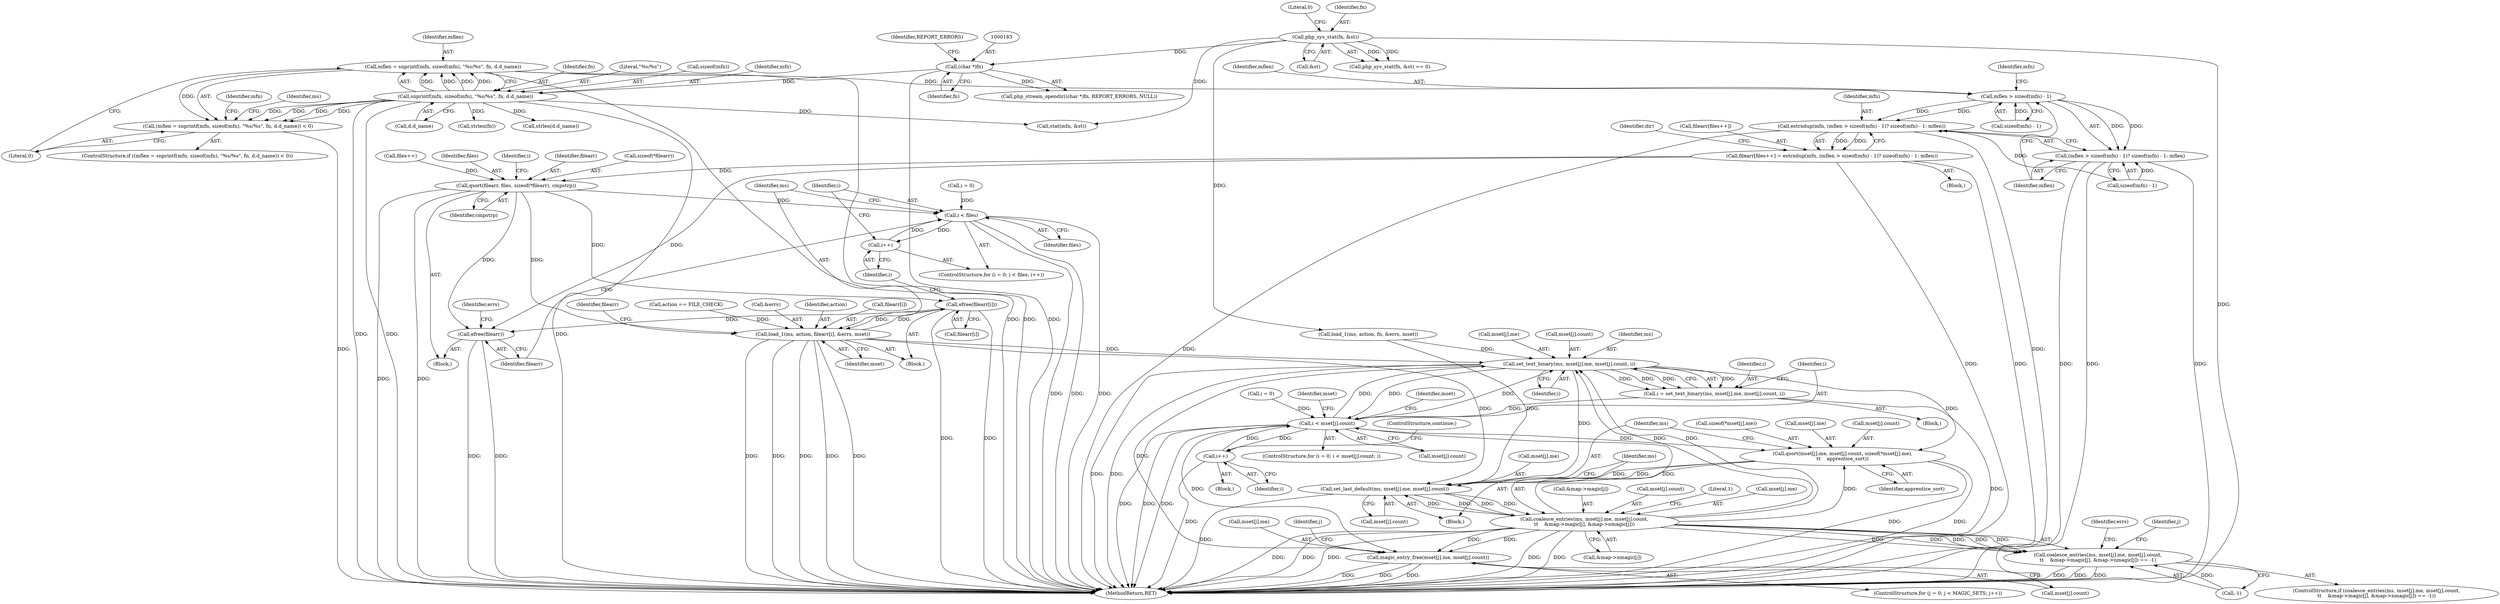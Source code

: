 digraph "0_php_a72cd07f2983dc43a6bb35209dc4687852e53c09@API" {
"1000202" [label="(Call,mflen = snprintf(mfn, sizeof(mfn), \"%s/%s\", fn, d.d_name))"];
"1000204" [label="(Call,snprintf(mfn, sizeof(mfn), \"%s/%s\", fn, d.d_name))"];
"1000182" [label="(Call,(char *)fn)"];
"1000167" [label="(Call,php_sys_stat(fn, &st))"];
"1000201" [label="(Call,(mflen = snprintf(mfn, sizeof(mfn), \"%s/%s\", fn, d.d_name)) < 0)"];
"1000287" [label="(Call,mflen > sizeof(mfn) - 1)"];
"1000284" [label="(Call,estrndup(mfn, (mflen > sizeof(mfn) - 1)? sizeof(mfn) - 1: mflen))"];
"1000279" [label="(Call,filearr[files++] = estrndup(mfn, (mflen > sizeof(mfn) - 1)? sizeof(mfn) - 1: mflen))"];
"1000300" [label="(Call,qsort(filearr, files, sizeof(*filearr), cmpstrp))"];
"1000311" [label="(Call,i < files)"];
"1000314" [label="(Call,i++)"];
"1000317" [label="(Call,load_1(ms, action, filearr[i], &errs, mset))"];
"1000326" [label="(Call,efree(filearr[i]))"];
"1000330" [label="(Call,efree(filearr))"];
"1000385" [label="(Call,set_text_binary(ms, mset[j].me, mset[j].count, i))"];
"1000357" [label="(Call,i < mset[j].count)"];
"1000380" [label="(Call,i++)"];
"1000398" [label="(Call,qsort(mset[j].me, mset[j].count, sizeof(*mset[j].me),\n\t\t    apprentice_sort))"];
"1000417" [label="(Call,set_last_default(ms, mset[j].me, mset[j].count))"];
"1000431" [label="(Call,coalesce_entries(ms, mset[j].me, mset[j].count,\n\t\t    &map->magic[j], &map->nmagic[j]))"];
"1000430" [label="(Call,coalesce_entries(ms, mset[j].me, mset[j].count,\n\t\t    &map->magic[j], &map->nmagic[j]) == -1)"];
"1000471" [label="(Call,magic_entry_free(mset[j].me, mset[j].count))"];
"1000383" [label="(Call,i = set_text_binary(ms, mset[j].me, mset[j].count, i))"];
"1000286" [label="(Call,(mflen > sizeof(mfn) - 1)? sizeof(mfn) - 1: mflen)"];
"1000328" [label="(Identifier,filearr)"];
"1000443" [label="(Call,&map->magic[j])"];
"1000209" [label="(Identifier,fn)"];
"1000167" [label="(Call,php_sys_stat(fn, &st))"];
"1000341" [label="(Identifier,errs)"];
"1000331" [label="(Identifier,filearr)"];
"1000280" [label="(Call,filearr[files++])"];
"1000317" [label="(Call,load_1(ms, action, filearr[i], &errs, mset))"];
"1000384" [label="(Identifier,i)"];
"1000326" [label="(Call,efree(filearr[i]))"];
"1000284" [label="(Call,estrndup(mfn, (mflen > sizeof(mfn) - 1)? sizeof(mfn) - 1: mflen))"];
"1000208" [label="(Literal,\"%s/%s\")"];
"1000357" [label="(Call,i < mset[j].count)"];
"1000235" [label="(Identifier,mfn)"];
"1000381" [label="(Identifier,i)"];
"1000358" [label="(Identifier,i)"];
"1000307" [label="(ControlStructure,for (i = 0; i < files; i++))"];
"1000353" [label="(ControlStructure,for (i = 0; i < mset[j].count; ))"];
"1000438" [label="(Call,mset[j].count)"];
"1000171" [label="(Literal,0)"];
"1000201" [label="(Call,(mflen = snprintf(mfn, sizeof(mfn), \"%s/%s\", fn, d.d_name)) < 0)"];
"1000210" [label="(Call,d.d_name)"];
"1000401" [label="(Identifier,mset)"];
"1000204" [label="(Call,snprintf(mfn, sizeof(mfn), \"%s/%s\", fn, d.d_name))"];
"1000155" [label="(Call,action == FILE_CHECK)"];
"1000302" [label="(Identifier,files)"];
"1000213" [label="(Literal,0)"];
"1000318" [label="(Identifier,ms)"];
"1000196" [label="(Identifier,dir)"];
"1000386" [label="(Identifier,ms)"];
"1000385" [label="(Call,set_text_binary(ms, mset[j].me, mset[j].count, i))"];
"1000513" [label="(MethodReturn,RET)"];
"1000300" [label="(Call,qsort(filearr, files, sizeof(*filearr), cmpstrp))"];
"1000456" [label="(Literal,1)"];
"1000279" [label="(Call,filearr[files++] = estrndup(mfn, (mflen > sizeof(mfn) - 1)? sizeof(mfn) - 1: mflen))"];
"1000449" [label="(Call,&map->nmagic[j])"];
"1000455" [label="(Call,-1)"];
"1000287" [label="(Call,mflen > sizeof(mfn) - 1)"];
"1000309" [label="(Identifier,i)"];
"1000459" [label="(Identifier,errs)"];
"1000181" [label="(Call,php_stream_opendir((char *)fn, REPORT_ERRORS, NULL))"];
"1000199" [label="(Block,)"];
"1000424" [label="(Call,mset[j].count)"];
"1000315" [label="(Identifier,i)"];
"1000429" [label="(ControlStructure,if (coalesce_entries(ms, mset[j].me, mset[j].count,\n\t\t    &map->magic[j], &map->nmagic[j]) == -1))"];
"1000418" [label="(Identifier,ms)"];
"1000306" [label="(Identifier,cmpstrp)"];
"1000176" [label="(Block,)"];
"1000351" [label="(Identifier,j)"];
"1000417" [label="(Call,set_last_default(ms, mset[j].me, mset[j].count))"];
"1000387" [label="(Call,mset[j].me)"];
"1000354" [label="(Call,i = 0)"];
"1000416" [label="(Identifier,apprentice_sort)"];
"1000431" [label="(Call,coalesce_entries(ms, mset[j].me, mset[j].count,\n\t\t    &map->magic[j], &map->nmagic[j]))"];
"1000380" [label="(Call,i++)"];
"1000218" [label="(Call,strlen(fn))"];
"1000323" [label="(Call,&errs)"];
"1000234" [label="(Call,stat(mfn, &st))"];
"1000200" [label="(ControlStructure,if ((mflen = snprintf(mfn, sizeof(mfn), \"%s/%s\", fn, d.d_name)) < 0))"];
"1000392" [label="(Call,mset[j].count)"];
"1000379" [label="(Block,)"];
"1000288" [label="(Identifier,mflen)"];
"1000462" [label="(ControlStructure,for (j = 0; j < MAGIC_SETS; j++))"];
"1000314" [label="(Call,i++)"];
"1000185" [label="(Identifier,REPORT_ERRORS)"];
"1000168" [label="(Identifier,fn)"];
"1000372" [label="(Identifier,mset)"];
"1000312" [label="(Identifier,i)"];
"1000397" [label="(Identifier,i)"];
"1000202" [label="(Call,mflen = snprintf(mfn, sizeof(mfn), \"%s/%s\", fn, d.d_name))"];
"1000203" [label="(Identifier,mflen)"];
"1000471" [label="(Call,magic_entry_free(mset[j].me, mset[j].count))"];
"1000419" [label="(Call,mset[j].me)"];
"1000216" [label="(Identifier,ms)"];
"1000295" [label="(Identifier,mfn)"];
"1000383" [label="(Call,i = set_text_binary(ms, mset[j].me, mset[j].count, i))"];
"1000316" [label="(Block,)"];
"1000327" [label="(Call,filearr[i])"];
"1000325" [label="(Identifier,mset)"];
"1000409" [label="(Call,sizeof(*mset[j].me))"];
"1000169" [label="(Call,&st)"];
"1000333" [label="(Call,load_1(ms, action, fn, &errs, mset))"];
"1000399" [label="(Call,mset[j].me)"];
"1000472" [label="(Call,mset[j].me)"];
"1000301" [label="(Identifier,filearr)"];
"1000293" [label="(Call,sizeof(mfn) - 1)"];
"1000319" [label="(Identifier,action)"];
"1000433" [label="(Call,mset[j].me)"];
"1000221" [label="(Call,strlen(d.d_name))"];
"1000311" [label="(Call,i < files)"];
"1000382" [label="(ControlStructure,continue;)"];
"1000285" [label="(Identifier,mfn)"];
"1000330" [label="(Call,efree(filearr))"];
"1000303" [label="(Call,sizeof(*filearr))"];
"1000477" [label="(Call,mset[j].count)"];
"1000313" [label="(Identifier,files)"];
"1000282" [label="(Call,files++)"];
"1000182" [label="(Call,(char *)fn)"];
"1000286" [label="(Call,(mflen > sizeof(mfn) - 1)? sizeof(mfn) - 1: mflen)"];
"1000206" [label="(Call,sizeof(mfn))"];
"1000404" [label="(Call,mset[j].count)"];
"1000166" [label="(Call,php_sys_stat(fn, &st) == 0)"];
"1000205" [label="(Identifier,mfn)"];
"1000352" [label="(Block,)"];
"1000289" [label="(Call,sizeof(mfn) - 1)"];
"1000470" [label="(Identifier,j)"];
"1000432" [label="(Identifier,ms)"];
"1000184" [label="(Identifier,fn)"];
"1000364" [label="(Block,)"];
"1000320" [label="(Call,filearr[i])"];
"1000297" [label="(Identifier,mflen)"];
"1000359" [label="(Call,mset[j].count)"];
"1000398" [label="(Call,qsort(mset[j].me, mset[j].count, sizeof(*mset[j].me),\n\t\t    apprentice_sort))"];
"1000430" [label="(Call,coalesce_entries(ms, mset[j].me, mset[j].count,\n\t\t    &map->magic[j], &map->nmagic[j]) == -1)"];
"1000308" [label="(Call,i = 0)"];
"1000202" -> "1000201"  [label="AST: "];
"1000202" -> "1000204"  [label="CFG: "];
"1000203" -> "1000202"  [label="AST: "];
"1000204" -> "1000202"  [label="AST: "];
"1000213" -> "1000202"  [label="CFG: "];
"1000202" -> "1000513"  [label="DDG: "];
"1000202" -> "1000513"  [label="DDG: "];
"1000202" -> "1000201"  [label="DDG: "];
"1000204" -> "1000202"  [label="DDG: "];
"1000204" -> "1000202"  [label="DDG: "];
"1000204" -> "1000202"  [label="DDG: "];
"1000204" -> "1000202"  [label="DDG: "];
"1000202" -> "1000287"  [label="DDG: "];
"1000204" -> "1000210"  [label="CFG: "];
"1000205" -> "1000204"  [label="AST: "];
"1000206" -> "1000204"  [label="AST: "];
"1000208" -> "1000204"  [label="AST: "];
"1000209" -> "1000204"  [label="AST: "];
"1000210" -> "1000204"  [label="AST: "];
"1000204" -> "1000513"  [label="DDG: "];
"1000204" -> "1000513"  [label="DDG: "];
"1000204" -> "1000513"  [label="DDG: "];
"1000204" -> "1000201"  [label="DDG: "];
"1000204" -> "1000201"  [label="DDG: "];
"1000204" -> "1000201"  [label="DDG: "];
"1000204" -> "1000201"  [label="DDG: "];
"1000182" -> "1000204"  [label="DDG: "];
"1000204" -> "1000218"  [label="DDG: "];
"1000204" -> "1000221"  [label="DDG: "];
"1000204" -> "1000234"  [label="DDG: "];
"1000182" -> "1000181"  [label="AST: "];
"1000182" -> "1000184"  [label="CFG: "];
"1000183" -> "1000182"  [label="AST: "];
"1000184" -> "1000182"  [label="AST: "];
"1000185" -> "1000182"  [label="CFG: "];
"1000182" -> "1000513"  [label="DDG: "];
"1000182" -> "1000181"  [label="DDG: "];
"1000167" -> "1000182"  [label="DDG: "];
"1000167" -> "1000166"  [label="AST: "];
"1000167" -> "1000169"  [label="CFG: "];
"1000168" -> "1000167"  [label="AST: "];
"1000169" -> "1000167"  [label="AST: "];
"1000171" -> "1000167"  [label="CFG: "];
"1000167" -> "1000513"  [label="DDG: "];
"1000167" -> "1000166"  [label="DDG: "];
"1000167" -> "1000166"  [label="DDG: "];
"1000167" -> "1000234"  [label="DDG: "];
"1000167" -> "1000333"  [label="DDG: "];
"1000201" -> "1000200"  [label="AST: "];
"1000201" -> "1000213"  [label="CFG: "];
"1000213" -> "1000201"  [label="AST: "];
"1000216" -> "1000201"  [label="CFG: "];
"1000235" -> "1000201"  [label="CFG: "];
"1000201" -> "1000513"  [label="DDG: "];
"1000287" -> "1000286"  [label="AST: "];
"1000287" -> "1000289"  [label="CFG: "];
"1000288" -> "1000287"  [label="AST: "];
"1000289" -> "1000287"  [label="AST: "];
"1000295" -> "1000287"  [label="CFG: "];
"1000297" -> "1000287"  [label="CFG: "];
"1000287" -> "1000284"  [label="DDG: "];
"1000287" -> "1000284"  [label="DDG: "];
"1000289" -> "1000287"  [label="DDG: "];
"1000287" -> "1000286"  [label="DDG: "];
"1000287" -> "1000286"  [label="DDG: "];
"1000284" -> "1000279"  [label="AST: "];
"1000284" -> "1000286"  [label="CFG: "];
"1000285" -> "1000284"  [label="AST: "];
"1000286" -> "1000284"  [label="AST: "];
"1000279" -> "1000284"  [label="CFG: "];
"1000284" -> "1000513"  [label="DDG: "];
"1000284" -> "1000513"  [label="DDG: "];
"1000284" -> "1000279"  [label="DDG: "];
"1000284" -> "1000279"  [label="DDG: "];
"1000293" -> "1000284"  [label="DDG: "];
"1000279" -> "1000199"  [label="AST: "];
"1000280" -> "1000279"  [label="AST: "];
"1000196" -> "1000279"  [label="CFG: "];
"1000279" -> "1000513"  [label="DDG: "];
"1000279" -> "1000513"  [label="DDG: "];
"1000279" -> "1000300"  [label="DDG: "];
"1000279" -> "1000330"  [label="DDG: "];
"1000300" -> "1000176"  [label="AST: "];
"1000300" -> "1000306"  [label="CFG: "];
"1000301" -> "1000300"  [label="AST: "];
"1000302" -> "1000300"  [label="AST: "];
"1000303" -> "1000300"  [label="AST: "];
"1000306" -> "1000300"  [label="AST: "];
"1000309" -> "1000300"  [label="CFG: "];
"1000300" -> "1000513"  [label="DDG: "];
"1000300" -> "1000513"  [label="DDG: "];
"1000282" -> "1000300"  [label="DDG: "];
"1000300" -> "1000311"  [label="DDG: "];
"1000300" -> "1000317"  [label="DDG: "];
"1000300" -> "1000326"  [label="DDG: "];
"1000300" -> "1000330"  [label="DDG: "];
"1000311" -> "1000307"  [label="AST: "];
"1000311" -> "1000313"  [label="CFG: "];
"1000312" -> "1000311"  [label="AST: "];
"1000313" -> "1000311"  [label="AST: "];
"1000318" -> "1000311"  [label="CFG: "];
"1000331" -> "1000311"  [label="CFG: "];
"1000311" -> "1000513"  [label="DDG: "];
"1000311" -> "1000513"  [label="DDG: "];
"1000311" -> "1000513"  [label="DDG: "];
"1000308" -> "1000311"  [label="DDG: "];
"1000314" -> "1000311"  [label="DDG: "];
"1000311" -> "1000314"  [label="DDG: "];
"1000314" -> "1000307"  [label="AST: "];
"1000314" -> "1000315"  [label="CFG: "];
"1000315" -> "1000314"  [label="AST: "];
"1000312" -> "1000314"  [label="CFG: "];
"1000317" -> "1000316"  [label="AST: "];
"1000317" -> "1000325"  [label="CFG: "];
"1000318" -> "1000317"  [label="AST: "];
"1000319" -> "1000317"  [label="AST: "];
"1000320" -> "1000317"  [label="AST: "];
"1000323" -> "1000317"  [label="AST: "];
"1000325" -> "1000317"  [label="AST: "];
"1000328" -> "1000317"  [label="CFG: "];
"1000317" -> "1000513"  [label="DDG: "];
"1000317" -> "1000513"  [label="DDG: "];
"1000317" -> "1000513"  [label="DDG: "];
"1000317" -> "1000513"  [label="DDG: "];
"1000317" -> "1000513"  [label="DDG: "];
"1000155" -> "1000317"  [label="DDG: "];
"1000326" -> "1000317"  [label="DDG: "];
"1000317" -> "1000326"  [label="DDG: "];
"1000317" -> "1000385"  [label="DDG: "];
"1000317" -> "1000417"  [label="DDG: "];
"1000326" -> "1000316"  [label="AST: "];
"1000326" -> "1000327"  [label="CFG: "];
"1000327" -> "1000326"  [label="AST: "];
"1000315" -> "1000326"  [label="CFG: "];
"1000326" -> "1000513"  [label="DDG: "];
"1000326" -> "1000513"  [label="DDG: "];
"1000326" -> "1000330"  [label="DDG: "];
"1000330" -> "1000176"  [label="AST: "];
"1000330" -> "1000331"  [label="CFG: "];
"1000331" -> "1000330"  [label="AST: "];
"1000341" -> "1000330"  [label="CFG: "];
"1000330" -> "1000513"  [label="DDG: "];
"1000330" -> "1000513"  [label="DDG: "];
"1000385" -> "1000383"  [label="AST: "];
"1000385" -> "1000397"  [label="CFG: "];
"1000386" -> "1000385"  [label="AST: "];
"1000387" -> "1000385"  [label="AST: "];
"1000392" -> "1000385"  [label="AST: "];
"1000397" -> "1000385"  [label="AST: "];
"1000383" -> "1000385"  [label="CFG: "];
"1000385" -> "1000513"  [label="DDG: "];
"1000385" -> "1000513"  [label="DDG: "];
"1000385" -> "1000357"  [label="DDG: "];
"1000385" -> "1000383"  [label="DDG: "];
"1000385" -> "1000383"  [label="DDG: "];
"1000385" -> "1000383"  [label="DDG: "];
"1000385" -> "1000383"  [label="DDG: "];
"1000333" -> "1000385"  [label="DDG: "];
"1000431" -> "1000385"  [label="DDG: "];
"1000431" -> "1000385"  [label="DDG: "];
"1000357" -> "1000385"  [label="DDG: "];
"1000357" -> "1000385"  [label="DDG: "];
"1000385" -> "1000398"  [label="DDG: "];
"1000385" -> "1000417"  [label="DDG: "];
"1000385" -> "1000471"  [label="DDG: "];
"1000357" -> "1000353"  [label="AST: "];
"1000357" -> "1000359"  [label="CFG: "];
"1000358" -> "1000357"  [label="AST: "];
"1000359" -> "1000357"  [label="AST: "];
"1000372" -> "1000357"  [label="CFG: "];
"1000401" -> "1000357"  [label="CFG: "];
"1000357" -> "1000513"  [label="DDG: "];
"1000357" -> "1000513"  [label="DDG: "];
"1000357" -> "1000513"  [label="DDG: "];
"1000383" -> "1000357"  [label="DDG: "];
"1000380" -> "1000357"  [label="DDG: "];
"1000354" -> "1000357"  [label="DDG: "];
"1000431" -> "1000357"  [label="DDG: "];
"1000357" -> "1000380"  [label="DDG: "];
"1000357" -> "1000398"  [label="DDG: "];
"1000357" -> "1000471"  [label="DDG: "];
"1000380" -> "1000379"  [label="AST: "];
"1000380" -> "1000381"  [label="CFG: "];
"1000381" -> "1000380"  [label="AST: "];
"1000382" -> "1000380"  [label="CFG: "];
"1000380" -> "1000513"  [label="DDG: "];
"1000398" -> "1000352"  [label="AST: "];
"1000398" -> "1000416"  [label="CFG: "];
"1000399" -> "1000398"  [label="AST: "];
"1000404" -> "1000398"  [label="AST: "];
"1000409" -> "1000398"  [label="AST: "];
"1000416" -> "1000398"  [label="AST: "];
"1000418" -> "1000398"  [label="CFG: "];
"1000398" -> "1000513"  [label="DDG: "];
"1000398" -> "1000513"  [label="DDG: "];
"1000431" -> "1000398"  [label="DDG: "];
"1000398" -> "1000417"  [label="DDG: "];
"1000398" -> "1000417"  [label="DDG: "];
"1000417" -> "1000352"  [label="AST: "];
"1000417" -> "1000424"  [label="CFG: "];
"1000418" -> "1000417"  [label="AST: "];
"1000419" -> "1000417"  [label="AST: "];
"1000424" -> "1000417"  [label="AST: "];
"1000432" -> "1000417"  [label="CFG: "];
"1000417" -> "1000513"  [label="DDG: "];
"1000333" -> "1000417"  [label="DDG: "];
"1000431" -> "1000417"  [label="DDG: "];
"1000417" -> "1000431"  [label="DDG: "];
"1000417" -> "1000431"  [label="DDG: "];
"1000417" -> "1000431"  [label="DDG: "];
"1000431" -> "1000430"  [label="AST: "];
"1000431" -> "1000449"  [label="CFG: "];
"1000432" -> "1000431"  [label="AST: "];
"1000433" -> "1000431"  [label="AST: "];
"1000438" -> "1000431"  [label="AST: "];
"1000443" -> "1000431"  [label="AST: "];
"1000449" -> "1000431"  [label="AST: "];
"1000456" -> "1000431"  [label="CFG: "];
"1000431" -> "1000513"  [label="DDG: "];
"1000431" -> "1000513"  [label="DDG: "];
"1000431" -> "1000513"  [label="DDG: "];
"1000431" -> "1000513"  [label="DDG: "];
"1000431" -> "1000513"  [label="DDG: "];
"1000431" -> "1000430"  [label="DDG: "];
"1000431" -> "1000430"  [label="DDG: "];
"1000431" -> "1000430"  [label="DDG: "];
"1000431" -> "1000430"  [label="DDG: "];
"1000431" -> "1000430"  [label="DDG: "];
"1000431" -> "1000471"  [label="DDG: "];
"1000431" -> "1000471"  [label="DDG: "];
"1000430" -> "1000429"  [label="AST: "];
"1000430" -> "1000455"  [label="CFG: "];
"1000455" -> "1000430"  [label="AST: "];
"1000459" -> "1000430"  [label="CFG: "];
"1000351" -> "1000430"  [label="CFG: "];
"1000430" -> "1000513"  [label="DDG: "];
"1000430" -> "1000513"  [label="DDG: "];
"1000430" -> "1000513"  [label="DDG: "];
"1000455" -> "1000430"  [label="DDG: "];
"1000471" -> "1000462"  [label="AST: "];
"1000471" -> "1000477"  [label="CFG: "];
"1000472" -> "1000471"  [label="AST: "];
"1000477" -> "1000471"  [label="AST: "];
"1000470" -> "1000471"  [label="CFG: "];
"1000471" -> "1000513"  [label="DDG: "];
"1000471" -> "1000513"  [label="DDG: "];
"1000471" -> "1000513"  [label="DDG: "];
"1000383" -> "1000364"  [label="AST: "];
"1000384" -> "1000383"  [label="AST: "];
"1000358" -> "1000383"  [label="CFG: "];
"1000383" -> "1000513"  [label="DDG: "];
"1000286" -> "1000293"  [label="CFG: "];
"1000286" -> "1000297"  [label="CFG: "];
"1000293" -> "1000286"  [label="AST: "];
"1000297" -> "1000286"  [label="AST: "];
"1000286" -> "1000513"  [label="DDG: "];
"1000286" -> "1000513"  [label="DDG: "];
"1000286" -> "1000513"  [label="DDG: "];
"1000293" -> "1000286"  [label="DDG: "];
}
